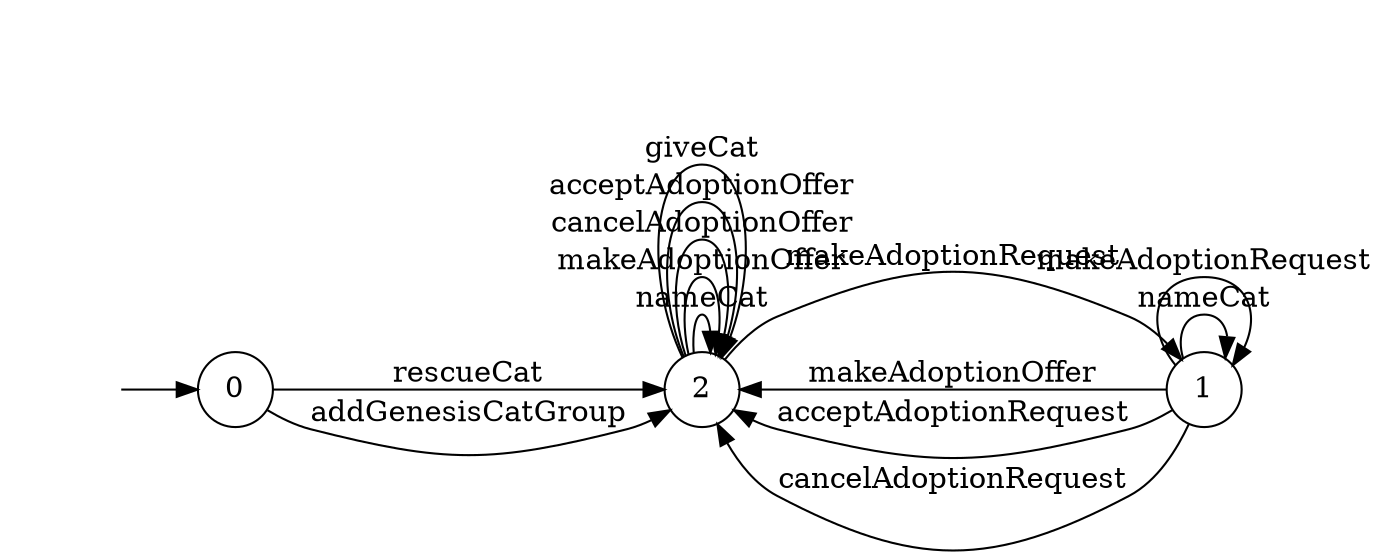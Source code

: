 digraph "Dapp-Automata-data/result/model-fix/0x60cd862c9c687a9de49aecdc3a99b74a4fc54ab6/MoonCatRescue/FSM-1" {
	graph [rankdir=LR]
	"" [label="" shape=plaintext]
	0 [label=0 shape=circle]
	1 [label=1 shape=circle]
	2 [label=2 shape=circle]
	"" -> 0 [label=""]
	0 -> 2 [label=rescueCat]
	0 -> 2 [label=addGenesisCatGroup]
	2 -> 2 [label=nameCat]
	2 -> 2 [label=makeAdoptionOffer]
	2 -> 2 [label=cancelAdoptionOffer]
	2 -> 2 [label=acceptAdoptionOffer]
	2 -> 2 [label=giveCat]
	2 -> 1 [label=makeAdoptionRequest]
	1 -> 1 [label=nameCat]
	1 -> 2 [label=makeAdoptionOffer]
	1 -> 1 [label=makeAdoptionRequest]
	1 -> 2 [label=acceptAdoptionRequest]
	1 -> 2 [label=cancelAdoptionRequest]
}
